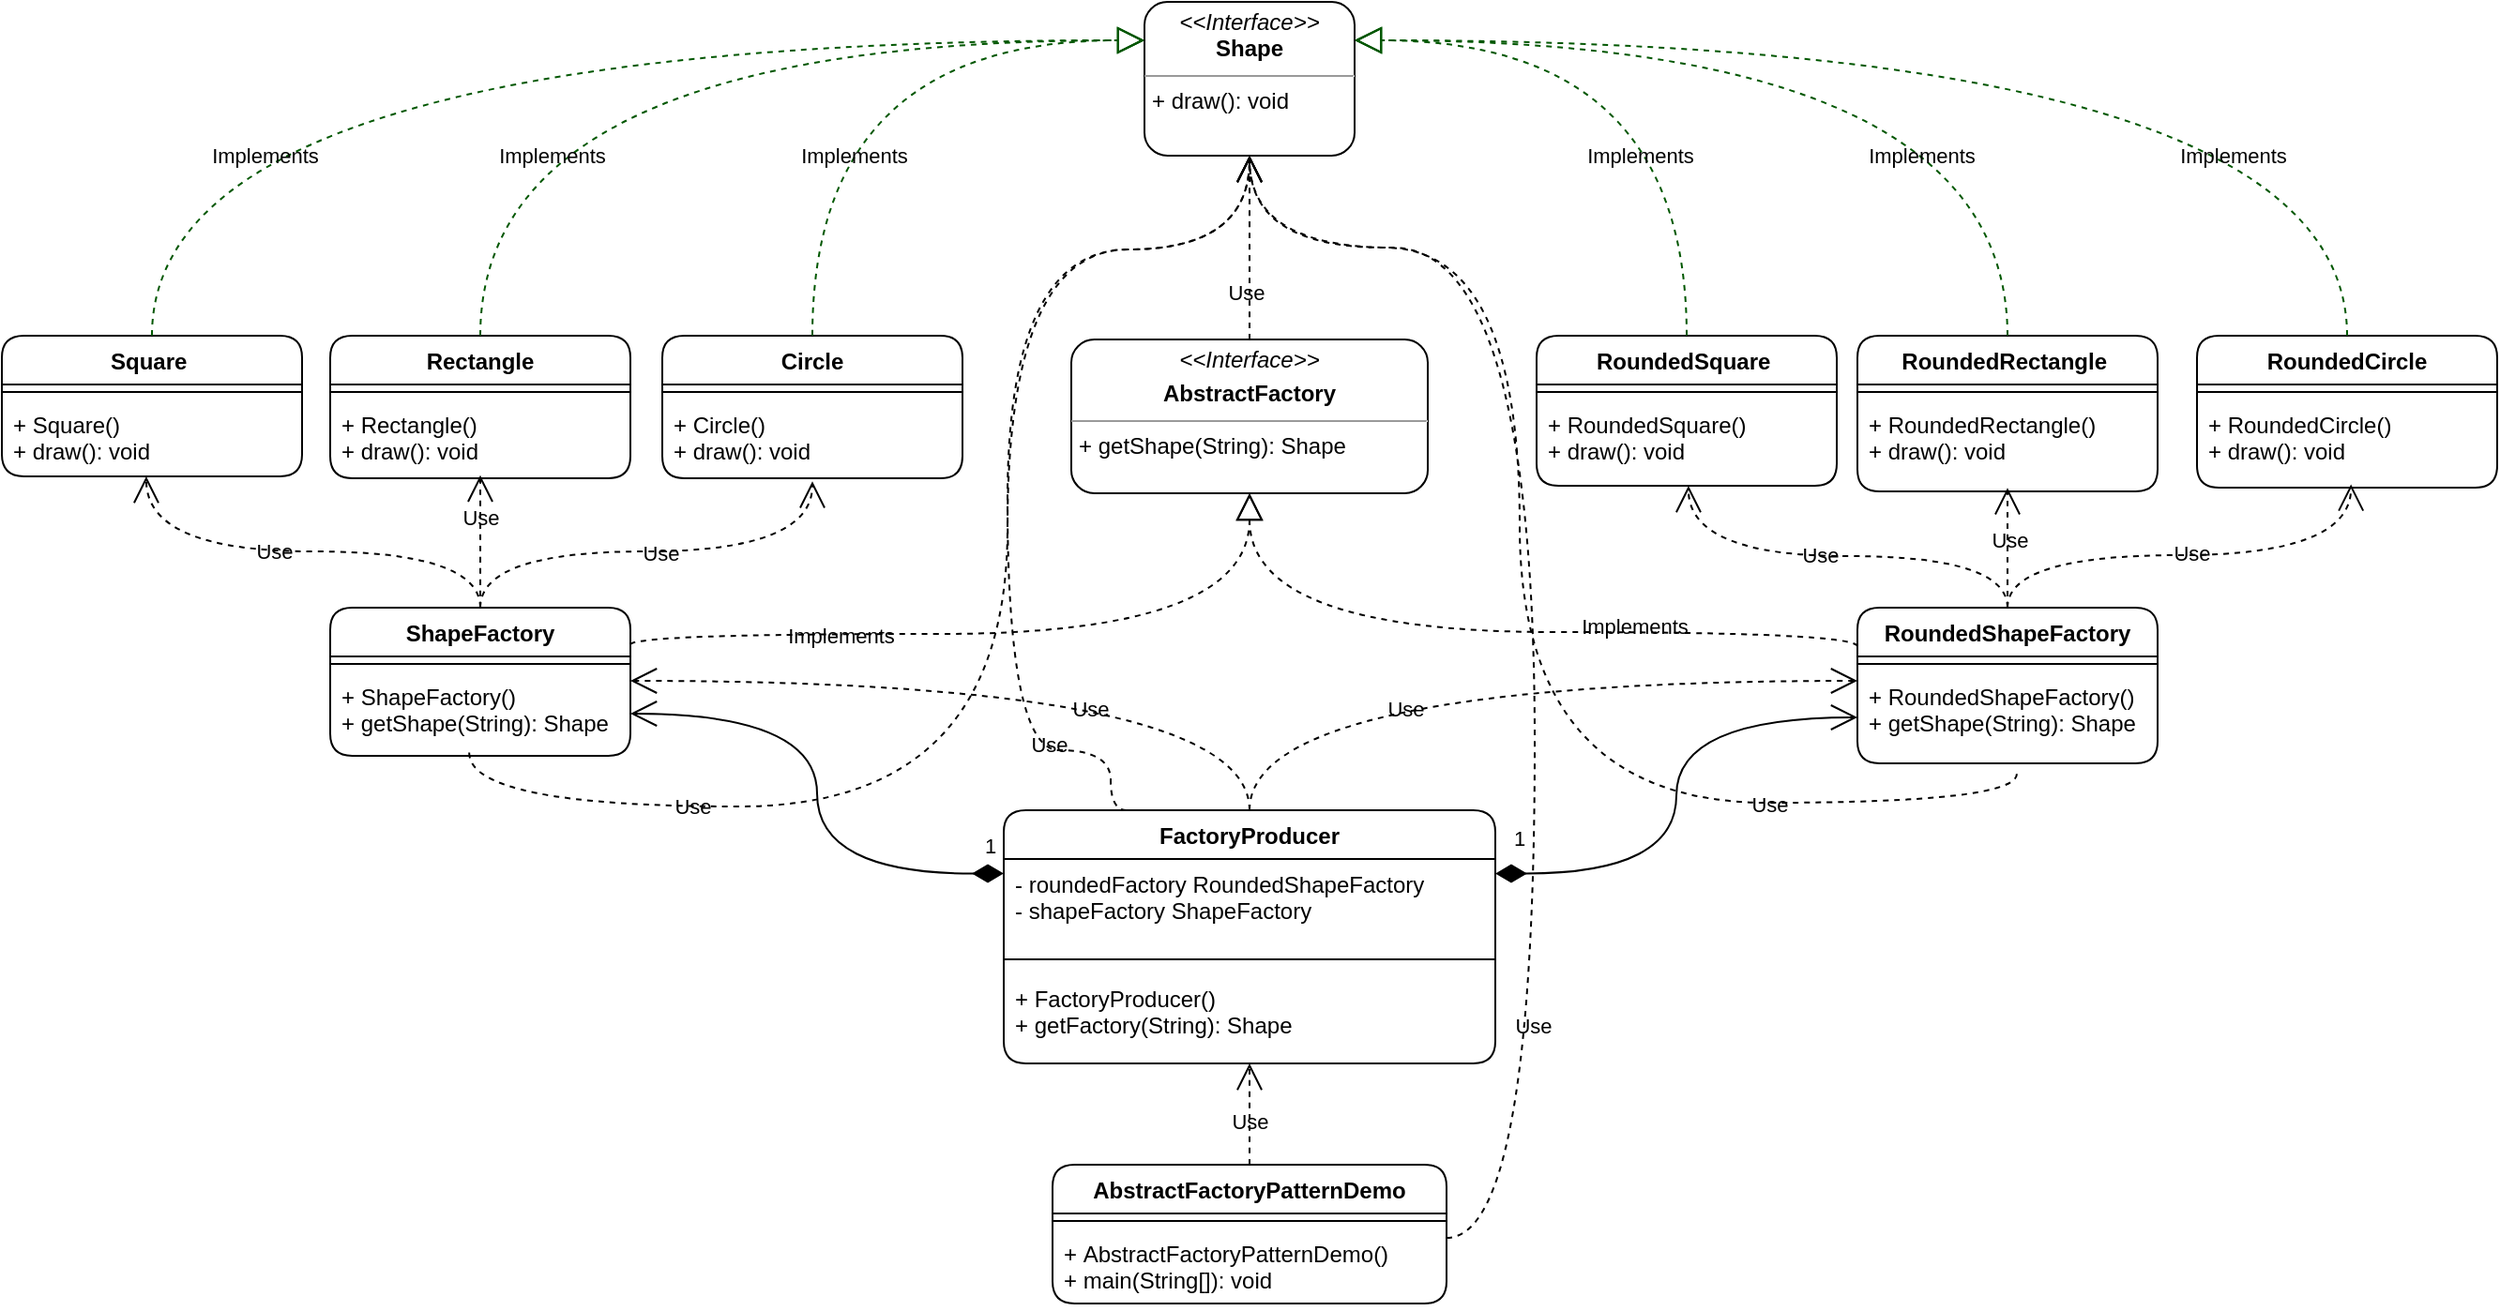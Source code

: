 <mxfile version="14.5.1" type="device"><diagram id="zQp5q17trz5MWXNw4xDx" name="Page-1"><mxGraphModel dx="1698" dy="945" grid="0" gridSize="10" guides="1" tooltips="1" connect="1" arrows="1" fold="1" page="0" pageScale="1" pageWidth="850" pageHeight="1100" math="0" shadow="0"><root><mxCell id="0"/><mxCell id="1" parent="0"/><mxCell id="VVlKi-mO98epQE3-W1J9-125" value="" style="group;labelBackgroundColor=none;labelBorderColor=none;" vertex="1" connectable="0" parent="1"><mxGeometry x="-35" y="91" width="1330" height="694" as="geometry"/></mxCell><mxCell id="VVlKi-mO98epQE3-W1J9-3" value="RoundedSquare &#10;&#9;&#9;" style="swimlane;fontStyle=1;align=center;verticalAlign=top;childLayout=stackLayout;horizontal=1;startSize=26;horizontalStack=0;resizeParent=1;resizeParentMax=0;resizeLast=0;collapsible=1;marginBottom=0;rounded=1;labelBackgroundColor=none;labelBorderColor=none;" vertex="1" parent="VVlKi-mO98epQE3-W1J9-125"><mxGeometry x="818" y="178" width="160" height="80" as="geometry"/></mxCell><mxCell id="VVlKi-mO98epQE3-W1J9-5" value="" style="line;strokeWidth=1;fillColor=none;align=left;verticalAlign=middle;spacingTop=-1;spacingLeft=3;spacingRight=3;rotatable=0;labelPosition=right;points=[];portConstraint=eastwest;rounded=1;labelBackgroundColor=none;labelBorderColor=none;" vertex="1" parent="VVlKi-mO98epQE3-W1J9-3"><mxGeometry y="26" width="160" height="8" as="geometry"/></mxCell><mxCell id="VVlKi-mO98epQE3-W1J9-6" value="+ RoundedSquare()&#10;+ draw(): void" style="text;align=left;verticalAlign=top;spacingLeft=4;spacingRight=4;overflow=hidden;rotatable=0;points=[[0,0.5],[1,0.5]];portConstraint=eastwest;rounded=1;labelBackgroundColor=none;labelBorderColor=none;" vertex="1" parent="VVlKi-mO98epQE3-W1J9-3"><mxGeometry y="34" width="160" height="46" as="geometry"/></mxCell><mxCell id="VVlKi-mO98epQE3-W1J9-7" value="Square &#10;&#9;&#9;" style="swimlane;fontStyle=1;align=center;verticalAlign=top;childLayout=stackLayout;horizontal=1;startSize=26;horizontalStack=0;resizeParent=1;resizeParentMax=0;resizeLast=0;collapsible=1;marginBottom=0;rounded=1;labelBackgroundColor=none;labelBorderColor=none;" vertex="1" parent="VVlKi-mO98epQE3-W1J9-125"><mxGeometry y="178" width="160" height="75" as="geometry"/></mxCell><mxCell id="VVlKi-mO98epQE3-W1J9-9" value="" style="line;strokeWidth=1;fillColor=none;align=left;verticalAlign=middle;spacingTop=-1;spacingLeft=3;spacingRight=3;rotatable=0;labelPosition=right;points=[];portConstraint=eastwest;rounded=1;labelBackgroundColor=none;labelBorderColor=none;" vertex="1" parent="VVlKi-mO98epQE3-W1J9-7"><mxGeometry y="26" width="160" height="8" as="geometry"/></mxCell><mxCell id="VVlKi-mO98epQE3-W1J9-10" value="+ Square()&#10;+ draw(): void" style="text;strokeColor=none;fillColor=none;align=left;verticalAlign=top;spacingLeft=4;spacingRight=4;overflow=hidden;rotatable=0;points=[[0,0.5],[1,0.5]];portConstraint=eastwest;rounded=1;labelBackgroundColor=none;labelBorderColor=none;" vertex="1" parent="VVlKi-mO98epQE3-W1J9-7"><mxGeometry y="34" width="160" height="41" as="geometry"/></mxCell><mxCell id="VVlKi-mO98epQE3-W1J9-11" value="" style="endArrow=block;dashed=1;endFill=0;endSize=12;html=1;exitX=0.5;exitY=0;exitDx=0;exitDy=0;entryX=0;entryY=0.25;entryDx=0;entryDy=0;edgeStyle=orthogonalEdgeStyle;curved=1;labelBackgroundColor=none;labelBorderColor=none;fillColor=#008a00;strokeColor=#005700;" edge="1" parent="VVlKi-mO98epQE3-W1J9-125" source="VVlKi-mO98epQE3-W1J9-7" target="VVlKi-mO98epQE3-W1J9-15"><mxGeometry width="160" relative="1" as="geometry"><mxPoint x="375" y="329" as="sourcePoint"/><mxPoint x="420" y="179" as="targetPoint"/></mxGeometry></mxCell><mxCell id="VVlKi-mO98epQE3-W1J9-12" value="Implements" style="edgeLabel;html=1;align=center;verticalAlign=middle;resizable=0;points=[];rounded=1;labelBackgroundColor=none;labelBorderColor=none;" vertex="1" connectable="0" parent="VVlKi-mO98epQE3-W1J9-11"><mxGeometry x="0.151" y="-2" relative="1" as="geometry"><mxPoint x="-177.5" y="59.5" as="offset"/></mxGeometry></mxCell><mxCell id="VVlKi-mO98epQE3-W1J9-13" value="" style="endArrow=block;dashed=1;endFill=0;endSize=12;html=1;exitX=0.5;exitY=0;exitDx=0;exitDy=0;entryX=1;entryY=0.25;entryDx=0;entryDy=0;edgeStyle=orthogonalEdgeStyle;curved=1;labelBackgroundColor=none;labelBorderColor=none;fillColor=#008a00;strokeColor=#005700;" edge="1" parent="VVlKi-mO98epQE3-W1J9-125" source="VVlKi-mO98epQE3-W1J9-3" target="VVlKi-mO98epQE3-W1J9-15"><mxGeometry width="160" relative="1" as="geometry"><mxPoint x="365" y="399" as="sourcePoint"/><mxPoint x="420" y="179" as="targetPoint"/></mxGeometry></mxCell><mxCell id="VVlKi-mO98epQE3-W1J9-14" value="Implements" style="edgeLabel;html=1;align=center;verticalAlign=middle;resizable=0;points=[];rounded=1;labelBackgroundColor=none;labelBorderColor=none;" vertex="1" connectable="0" parent="VVlKi-mO98epQE3-W1J9-13"><mxGeometry x="0.151" y="-2" relative="1" as="geometry"><mxPoint x="9.5" y="63.5" as="offset"/></mxGeometry></mxCell><mxCell id="VVlKi-mO98epQE3-W1J9-15" value="&lt;p style=&quot;margin: 0px ; margin-top: 4px ; text-align: center&quot;&gt;&lt;i&gt;&amp;lt;&amp;lt;Interface&amp;gt;&amp;gt;&lt;/i&gt;&lt;br&gt;&lt;b&gt;Shape&lt;/b&gt;&lt;/p&gt;&lt;hr size=&quot;1&quot;&gt;&lt;p style=&quot;margin: 0px ; margin-left: 4px&quot;&gt;&lt;/p&gt;&lt;p style=&quot;margin: 0px ; margin-left: 4px&quot;&gt;+ draw(): void&lt;/p&gt;" style="verticalAlign=top;align=left;overflow=fill;fontSize=12;fontFamily=Helvetica;html=1;rounded=1;labelBackgroundColor=none;labelBorderColor=none;" vertex="1" parent="VVlKi-mO98epQE3-W1J9-125"><mxGeometry x="609" width="112" height="82" as="geometry"/></mxCell><mxCell id="VVlKi-mO98epQE3-W1J9-116" style="edgeStyle=orthogonalEdgeStyle;orthogonalLoop=1;jettySize=auto;html=1;exitX=0.5;exitY=0;exitDx=0;exitDy=0;shadow=0;dashed=1;endArrow=open;endFill=0;endSize=12;fillColor=none;curved=1;labelBackgroundColor=none;labelBorderColor=none;" edge="1" parent="VVlKi-mO98epQE3-W1J9-125" source="VVlKi-mO98epQE3-W1J9-16" target="VVlKi-mO98epQE3-W1J9-15"><mxGeometry relative="1" as="geometry"/></mxCell><mxCell id="VVlKi-mO98epQE3-W1J9-118" value="Use" style="edgeLabel;html=1;align=center;verticalAlign=middle;resizable=0;points=[];rounded=1;labelBackgroundColor=none;labelBorderColor=none;" vertex="1" connectable="0" parent="VVlKi-mO98epQE3-W1J9-116"><mxGeometry x="-0.49" y="2" relative="1" as="geometry"><mxPoint as="offset"/></mxGeometry></mxCell><mxCell id="VVlKi-mO98epQE3-W1J9-16" value="&lt;p style=&quot;margin: 0px ; margin-top: 4px ; text-align: center&quot;&gt;&lt;i&gt;&amp;lt;&amp;lt;Interface&lt;/i&gt;&lt;i&gt;&amp;gt;&amp;gt;&lt;/i&gt;&lt;/p&gt;&lt;p style=&quot;margin: 0px ; margin-top: 4px ; text-align: center&quot;&gt;&lt;b&gt;AbstractFactory&lt;/b&gt;&lt;/p&gt;&lt;hr size=&quot;1&quot;&gt;&lt;p style=&quot;margin: 0px ; margin-left: 4px&quot;&gt;+ getShape(String): Shape&lt;br&gt;&lt;/p&gt;" style="verticalAlign=top;align=left;overflow=fill;fontSize=12;fontFamily=Helvetica;html=1;rounded=1;labelBackgroundColor=none;labelBorderColor=none;" vertex="1" parent="VVlKi-mO98epQE3-W1J9-125"><mxGeometry x="570" y="180" width="190" height="82" as="geometry"/></mxCell><mxCell id="VVlKi-mO98epQE3-W1J9-70" style="edgeStyle=orthogonalEdgeStyle;orthogonalLoop=1;jettySize=auto;html=1;entryX=0.481;entryY=1;entryDx=0;entryDy=0;entryPerimeter=0;dashed=1;endSize=12;endArrow=open;endFill=0;curved=1;labelBackgroundColor=none;labelBorderColor=none;" edge="1" parent="VVlKi-mO98epQE3-W1J9-125" source="VVlKi-mO98epQE3-W1J9-18" target="VVlKi-mO98epQE3-W1J9-10"><mxGeometry relative="1" as="geometry"/></mxCell><mxCell id="VVlKi-mO98epQE3-W1J9-87" value="Use" style="edgeLabel;html=1;align=center;verticalAlign=middle;resizable=0;points=[];rounded=1;labelBackgroundColor=none;labelBorderColor=none;" vertex="1" connectable="0" parent="VVlKi-mO98epQE3-W1J9-70"><mxGeometry x="0.143" y="3" relative="1" as="geometry"><mxPoint x="1.5" y="-3.5" as="offset"/></mxGeometry></mxCell><mxCell id="VVlKi-mO98epQE3-W1J9-105" style="edgeStyle=orthogonalEdgeStyle;orthogonalLoop=1;jettySize=auto;html=1;shadow=0;endArrow=open;endFill=0;endSize=12;fillColor=none;exitX=0.463;exitY=0.962;exitDx=0;exitDy=0;exitPerimeter=0;dashed=1;curved=1;labelBackgroundColor=none;labelBorderColor=none;" edge="1" parent="VVlKi-mO98epQE3-W1J9-125" source="VVlKi-mO98epQE3-W1J9-21" target="VVlKi-mO98epQE3-W1J9-15"><mxGeometry relative="1" as="geometry"><mxPoint x="752" y="61" as="targetPoint"/><Array as="points"><mxPoint x="249" y="429"/><mxPoint x="536" y="429"/><mxPoint x="536" y="132"/><mxPoint x="665" y="132"/></Array></mxGeometry></mxCell><mxCell id="VVlKi-mO98epQE3-W1J9-112" value="Use" style="edgeLabel;html=1;align=center;verticalAlign=middle;resizable=0;points=[];rounded=1;labelBackgroundColor=none;labelBorderColor=none;" vertex="1" connectable="0" parent="VVlKi-mO98epQE3-W1J9-105"><mxGeometry x="-0.626" y="3" relative="1" as="geometry"><mxPoint x="-1.11" y="3" as="offset"/></mxGeometry></mxCell><mxCell id="VVlKi-mO98epQE3-W1J9-18" value="ShapeFactory" style="swimlane;fontStyle=1;align=center;verticalAlign=top;childLayout=stackLayout;horizontal=1;startSize=26;horizontalStack=0;resizeParent=1;resizeParentMax=0;resizeLast=0;collapsible=1;marginBottom=0;rounded=1;labelBackgroundColor=none;labelBorderColor=none;" vertex="1" parent="VVlKi-mO98epQE3-W1J9-125"><mxGeometry x="175" y="323" width="160" height="79" as="geometry"/></mxCell><mxCell id="VVlKi-mO98epQE3-W1J9-20" value="" style="line;strokeWidth=1;fillColor=none;align=left;verticalAlign=middle;spacingTop=-1;spacingLeft=3;spacingRight=3;rotatable=0;labelPosition=right;points=[];portConstraint=eastwest;rounded=1;labelBackgroundColor=none;labelBorderColor=none;" vertex="1" parent="VVlKi-mO98epQE3-W1J9-18"><mxGeometry y="26" width="160" height="8" as="geometry"/></mxCell><mxCell id="VVlKi-mO98epQE3-W1J9-21" value="+ ShapeFactory()&#10;+ getShape(String): Shape&#10;" style="text;strokeColor=none;fillColor=none;align=left;verticalAlign=top;spacingLeft=4;spacingRight=4;overflow=hidden;rotatable=0;points=[[0,0.5],[1,0.5]];portConstraint=eastwest;rounded=1;labelBackgroundColor=none;labelBorderColor=none;" vertex="1" parent="VVlKi-mO98epQE3-W1J9-18"><mxGeometry y="34" width="160" height="45" as="geometry"/></mxCell><mxCell id="VVlKi-mO98epQE3-W1J9-73" style="edgeStyle=orthogonalEdgeStyle;orthogonalLoop=1;jettySize=auto;html=1;entryX=0.506;entryY=1;entryDx=0;entryDy=0;entryPerimeter=0;dashed=1;endArrow=open;endFill=0;endSize=12;curved=1;labelBackgroundColor=none;labelBorderColor=none;" edge="1" parent="VVlKi-mO98epQE3-W1J9-125" source="VVlKi-mO98epQE3-W1J9-26" target="VVlKi-mO98epQE3-W1J9-6"><mxGeometry relative="1" as="geometry"/></mxCell><mxCell id="VVlKi-mO98epQE3-W1J9-88" value="Use" style="edgeLabel;html=1;align=center;verticalAlign=middle;resizable=0;points=[];rounded=1;labelBackgroundColor=none;labelBorderColor=none;" vertex="1" connectable="0" parent="VVlKi-mO98epQE3-W1J9-73"><mxGeometry x="0.087" y="-1" relative="1" as="geometry"><mxPoint as="offset"/></mxGeometry></mxCell><mxCell id="VVlKi-mO98epQE3-W1J9-26" value="RoundedShapeFactory" style="swimlane;fontStyle=1;align=center;verticalAlign=top;childLayout=stackLayout;horizontal=1;startSize=26;horizontalStack=0;resizeParent=1;resizeParentMax=0;resizeLast=0;collapsible=1;marginBottom=0;rounded=1;labelBackgroundColor=none;labelBorderColor=none;" vertex="1" parent="VVlKi-mO98epQE3-W1J9-125"><mxGeometry x="989" y="323" width="160" height="83" as="geometry"/></mxCell><mxCell id="VVlKi-mO98epQE3-W1J9-28" value="" style="line;strokeWidth=1;fillColor=none;align=left;verticalAlign=middle;spacingTop=-1;spacingLeft=3;spacingRight=3;rotatable=0;labelPosition=right;points=[];portConstraint=eastwest;rounded=1;labelBackgroundColor=none;labelBorderColor=none;" vertex="1" parent="VVlKi-mO98epQE3-W1J9-26"><mxGeometry y="26" width="160" height="8" as="geometry"/></mxCell><mxCell id="VVlKi-mO98epQE3-W1J9-29" value="+ RoundedShapeFactory()&#10;+ getShape(String): Shape&#10;" style="text;strokeColor=none;fillColor=none;align=left;verticalAlign=top;spacingLeft=4;spacingRight=4;overflow=hidden;rotatable=0;points=[[0,0.5],[1,0.5]];portConstraint=eastwest;rounded=1;labelBackgroundColor=none;labelBorderColor=none;" vertex="1" parent="VVlKi-mO98epQE3-W1J9-26"><mxGeometry y="34" width="160" height="49" as="geometry"/></mxCell><mxCell id="VVlKi-mO98epQE3-W1J9-109" style="edgeStyle=orthogonalEdgeStyle;orthogonalLoop=1;jettySize=auto;html=1;exitX=0.25;exitY=0;exitDx=0;exitDy=0;shadow=0;dashed=1;endArrow=open;endFill=0;endSize=12;fillColor=none;curved=1;labelBackgroundColor=none;labelBorderColor=none;" edge="1" parent="VVlKi-mO98epQE3-W1J9-125" source="VVlKi-mO98epQE3-W1J9-32" target="VVlKi-mO98epQE3-W1J9-15"><mxGeometry relative="1" as="geometry"><Array as="points"><mxPoint x="591" y="431"/><mxPoint x="591" y="399"/><mxPoint x="536" y="399"/><mxPoint x="536" y="132"/><mxPoint x="665" y="132"/></Array></mxGeometry></mxCell><mxCell id="VVlKi-mO98epQE3-W1J9-115" value="Use" style="edgeLabel;html=1;align=center;verticalAlign=middle;resizable=0;points=[];rounded=1;labelBackgroundColor=none;labelBorderColor=none;" vertex="1" connectable="0" parent="VVlKi-mO98epQE3-W1J9-109"><mxGeometry x="-0.744" y="1" relative="1" as="geometry"><mxPoint x="-4" y="-4" as="offset"/></mxGeometry></mxCell><mxCell id="VVlKi-mO98epQE3-W1J9-32" value="FactoryProducer" style="swimlane;fontStyle=1;align=center;verticalAlign=top;childLayout=stackLayout;horizontal=1;startSize=26;horizontalStack=0;resizeParent=1;resizeParentMax=0;resizeLast=0;collapsible=1;marginBottom=0;rounded=1;labelBackgroundColor=none;labelBorderColor=none;" vertex="1" parent="VVlKi-mO98epQE3-W1J9-125"><mxGeometry x="534" y="431" width="262" height="135" as="geometry"/></mxCell><mxCell id="VVlKi-mO98epQE3-W1J9-33" value="- roundedFactory RoundedShapeFactory&#10;- shapeFactory ShapeFactory" style="text;strokeColor=none;fillColor=none;align=left;verticalAlign=top;spacingLeft=4;spacingRight=4;overflow=hidden;rotatable=0;points=[[0,0.5],[1,0.5]];portConstraint=eastwest;rounded=1;labelBackgroundColor=none;labelBorderColor=none;" vertex="1" parent="VVlKi-mO98epQE3-W1J9-32"><mxGeometry y="26" width="262" height="46" as="geometry"/></mxCell><mxCell id="VVlKi-mO98epQE3-W1J9-34" value="" style="line;strokeWidth=1;fillColor=none;align=left;verticalAlign=middle;spacingTop=-1;spacingLeft=3;spacingRight=3;rotatable=0;labelPosition=right;points=[];portConstraint=eastwest;rounded=1;labelBackgroundColor=none;labelBorderColor=none;" vertex="1" parent="VVlKi-mO98epQE3-W1J9-32"><mxGeometry y="72" width="262" height="15" as="geometry"/></mxCell><mxCell id="VVlKi-mO98epQE3-W1J9-35" value="+ FactoryProducer()&#10;+ getFactory(String): Shape" style="text;strokeColor=none;fillColor=none;align=left;verticalAlign=top;spacingLeft=4;spacingRight=4;overflow=hidden;rotatable=0;points=[[0,0.5],[1,0.5]];portConstraint=eastwest;rounded=1;labelBackgroundColor=none;labelBorderColor=none;" vertex="1" parent="VVlKi-mO98epQE3-W1J9-32"><mxGeometry y="87" width="262" height="48" as="geometry"/></mxCell><mxCell id="VVlKi-mO98epQE3-W1J9-91" style="edgeStyle=elbowEdgeStyle;orthogonalLoop=1;jettySize=auto;html=1;shadow=0;dashed=1;endArrow=open;endFill=0;endSize=12;fillColor=none;curved=1;labelBackgroundColor=none;labelBorderColor=none;" edge="1" parent="VVlKi-mO98epQE3-W1J9-125" source="VVlKi-mO98epQE3-W1J9-36" target="VVlKi-mO98epQE3-W1J9-35"><mxGeometry relative="1" as="geometry"/></mxCell><mxCell id="VVlKi-mO98epQE3-W1J9-92" value="Use" style="edgeLabel;html=1;align=center;verticalAlign=middle;resizable=0;points=[];rounded=1;labelBackgroundColor=none;labelBorderColor=none;" vertex="1" connectable="0" parent="VVlKi-mO98epQE3-W1J9-91"><mxGeometry x="0.389" relative="1" as="geometry"><mxPoint y="14" as="offset"/></mxGeometry></mxCell><mxCell id="VVlKi-mO98epQE3-W1J9-36" value="AbstractFactoryPatternDemo" style="swimlane;fontStyle=1;align=center;verticalAlign=top;childLayout=stackLayout;horizontal=1;startSize=26;horizontalStack=0;resizeParent=1;resizeParentMax=0;resizeLast=0;collapsible=1;marginBottom=0;rounded=1;labelBackgroundColor=none;labelBorderColor=none;" vertex="1" parent="VVlKi-mO98epQE3-W1J9-125"><mxGeometry x="560" y="620" width="210" height="74" as="geometry"/></mxCell><mxCell id="VVlKi-mO98epQE3-W1J9-38" value="" style="line;strokeWidth=1;fillColor=none;align=left;verticalAlign=middle;spacingTop=-1;spacingLeft=3;spacingRight=3;rotatable=0;labelPosition=right;points=[];portConstraint=eastwest;rounded=1;labelBackgroundColor=none;labelBorderColor=none;" vertex="1" parent="VVlKi-mO98epQE3-W1J9-36"><mxGeometry y="26" width="210" height="8" as="geometry"/></mxCell><mxCell id="VVlKi-mO98epQE3-W1J9-39" value="+ AbstractFactoryPatternDemo()&#10;+ main(String[]): void&#10;" style="text;strokeColor=none;fillColor=none;align=left;verticalAlign=top;spacingLeft=4;spacingRight=4;overflow=hidden;rotatable=0;points=[[0,0.5],[1,0.5]];portConstraint=eastwest;rounded=1;labelBackgroundColor=none;labelBorderColor=none;" vertex="1" parent="VVlKi-mO98epQE3-W1J9-36"><mxGeometry y="34" width="210" height="40" as="geometry"/></mxCell><mxCell id="VVlKi-mO98epQE3-W1J9-44" value="Rectangle&#10;&#9;&#9;" style="swimlane;fontStyle=1;align=center;verticalAlign=top;childLayout=stackLayout;horizontal=1;startSize=26;horizontalStack=0;resizeParent=1;resizeParentMax=0;resizeLast=0;collapsible=1;marginBottom=0;rounded=1;labelBackgroundColor=none;labelBorderColor=none;" vertex="1" parent="VVlKi-mO98epQE3-W1J9-125"><mxGeometry x="175" y="178" width="160" height="76" as="geometry"/></mxCell><mxCell id="VVlKi-mO98epQE3-W1J9-46" value="" style="line;strokeWidth=1;fillColor=none;align=left;verticalAlign=middle;spacingTop=-1;spacingLeft=3;spacingRight=3;rotatable=0;labelPosition=right;points=[];portConstraint=eastwest;rounded=1;labelBackgroundColor=none;labelBorderColor=none;" vertex="1" parent="VVlKi-mO98epQE3-W1J9-44"><mxGeometry y="26" width="160" height="8" as="geometry"/></mxCell><mxCell id="VVlKi-mO98epQE3-W1J9-47" value="+ Rectangle()&#10;+ draw(): void" style="text;align=left;verticalAlign=top;spacingLeft=4;spacingRight=4;overflow=hidden;rotatable=0;points=[[0,0.5],[1,0.5]];portConstraint=eastwest;rounded=1;labelBackgroundColor=none;labelBorderColor=none;" vertex="1" parent="VVlKi-mO98epQE3-W1J9-44"><mxGeometry y="34" width="160" height="42" as="geometry"/></mxCell><mxCell id="VVlKi-mO98epQE3-W1J9-48" value="Circle&#10;&#9;&#9;" style="swimlane;fontStyle=1;align=center;verticalAlign=top;childLayout=stackLayout;horizontal=1;startSize=26;horizontalStack=0;resizeParent=1;resizeParentMax=0;resizeLast=0;collapsible=1;marginBottom=0;rounded=1;labelBackgroundColor=none;labelBorderColor=none;" vertex="1" parent="VVlKi-mO98epQE3-W1J9-125"><mxGeometry x="352" y="178" width="160" height="76" as="geometry"/></mxCell><mxCell id="VVlKi-mO98epQE3-W1J9-50" value="" style="line;strokeWidth=1;fillColor=none;align=left;verticalAlign=middle;spacingTop=-1;spacingLeft=3;spacingRight=3;rotatable=0;labelPosition=right;points=[];portConstraint=eastwest;rounded=1;labelBackgroundColor=none;labelBorderColor=none;" vertex="1" parent="VVlKi-mO98epQE3-W1J9-48"><mxGeometry y="26" width="160" height="8" as="geometry"/></mxCell><mxCell id="VVlKi-mO98epQE3-W1J9-51" value="+ Circle()&#10;+ draw(): void" style="text;strokeColor=none;fillColor=none;align=left;verticalAlign=top;spacingLeft=4;spacingRight=4;overflow=hidden;rotatable=0;points=[[0,0.5],[1,0.5]];portConstraint=eastwest;rounded=1;labelBackgroundColor=none;labelBorderColor=none;" vertex="1" parent="VVlKi-mO98epQE3-W1J9-48"><mxGeometry y="34" width="160" height="42" as="geometry"/></mxCell><mxCell id="VVlKi-mO98epQE3-W1J9-54" value="" style="endArrow=block;dashed=1;endFill=0;endSize=12;html=1;exitX=0.5;exitY=0;exitDx=0;exitDy=0;entryX=0;entryY=0.25;entryDx=0;entryDy=0;edgeStyle=orthogonalEdgeStyle;curved=1;labelBackgroundColor=none;labelBorderColor=none;fillColor=#008a00;strokeColor=#005700;" edge="1" parent="VVlKi-mO98epQE3-W1J9-125" source="VVlKi-mO98epQE3-W1J9-44" target="VVlKi-mO98epQE3-W1J9-15"><mxGeometry width="160" relative="1" as="geometry"><mxPoint x="90" y="188" as="sourcePoint"/><mxPoint x="580" y="-1" as="targetPoint"/></mxGeometry></mxCell><mxCell id="VVlKi-mO98epQE3-W1J9-55" value="Implements" style="edgeLabel;html=1;align=center;verticalAlign=middle;resizable=0;points=[];rounded=1;labelBackgroundColor=none;labelBorderColor=none;" vertex="1" connectable="0" parent="VVlKi-mO98epQE3-W1J9-54"><mxGeometry x="0.151" y="-2" relative="1" as="geometry"><mxPoint x="-99.5" y="59.5" as="offset"/></mxGeometry></mxCell><mxCell id="VVlKi-mO98epQE3-W1J9-56" value="" style="endArrow=block;dashed=1;endFill=0;endSize=12;html=1;exitX=0.5;exitY=0;exitDx=0;exitDy=0;entryX=0;entryY=0.25;entryDx=0;entryDy=0;edgeStyle=orthogonalEdgeStyle;curved=1;labelBackgroundColor=none;labelBorderColor=none;fillColor=#008a00;strokeColor=#005700;" edge="1" parent="VVlKi-mO98epQE3-W1J9-125" source="VVlKi-mO98epQE3-W1J9-48" target="VVlKi-mO98epQE3-W1J9-15"><mxGeometry width="160" relative="1" as="geometry"><mxPoint x="100" y="198" as="sourcePoint"/><mxPoint x="590" y="9" as="targetPoint"/></mxGeometry></mxCell><mxCell id="VVlKi-mO98epQE3-W1J9-57" value="Implements" style="edgeLabel;html=1;align=center;verticalAlign=middle;resizable=0;points=[];rounded=1;labelBackgroundColor=none;labelBorderColor=none;" vertex="1" connectable="0" parent="VVlKi-mO98epQE3-W1J9-56"><mxGeometry x="0.151" y="-2" relative="1" as="geometry"><mxPoint x="-13.5" y="59.5" as="offset"/></mxGeometry></mxCell><mxCell id="VVlKi-mO98epQE3-W1J9-58" value="RoundedCircle&#10;&#9;&#9;" style="swimlane;fontStyle=1;align=center;verticalAlign=top;childLayout=stackLayout;horizontal=1;startSize=26;horizontalStack=0;resizeParent=1;resizeParentMax=0;resizeLast=0;collapsible=1;marginBottom=0;rounded=1;labelBackgroundColor=none;labelBorderColor=none;" vertex="1" parent="VVlKi-mO98epQE3-W1J9-125"><mxGeometry x="1170" y="178" width="160" height="81" as="geometry"/></mxCell><mxCell id="VVlKi-mO98epQE3-W1J9-60" value="" style="line;strokeWidth=1;fillColor=none;align=left;verticalAlign=middle;spacingTop=-1;spacingLeft=3;spacingRight=3;rotatable=0;labelPosition=right;points=[];portConstraint=eastwest;rounded=1;labelBackgroundColor=none;labelBorderColor=none;" vertex="1" parent="VVlKi-mO98epQE3-W1J9-58"><mxGeometry y="26" width="160" height="8" as="geometry"/></mxCell><mxCell id="VVlKi-mO98epQE3-W1J9-61" value="+ RoundedCircle()&#10;+ draw(): void" style="text;strokeColor=none;fillColor=none;align=left;verticalAlign=top;spacingLeft=4;spacingRight=4;overflow=hidden;rotatable=0;points=[[0,0.5],[1,0.5]];portConstraint=eastwest;rounded=1;labelBackgroundColor=none;labelBorderColor=none;" vertex="1" parent="VVlKi-mO98epQE3-W1J9-58"><mxGeometry y="34" width="160" height="47" as="geometry"/></mxCell><mxCell id="VVlKi-mO98epQE3-W1J9-62" value="RoundedRectangle &#10;&#9;&#9;" style="swimlane;fontStyle=1;align=center;verticalAlign=top;childLayout=stackLayout;horizontal=1;startSize=26;horizontalStack=0;resizeParent=1;resizeParentMax=0;resizeLast=0;collapsible=1;marginBottom=0;rounded=1;labelBackgroundColor=none;labelBorderColor=none;" vertex="1" parent="VVlKi-mO98epQE3-W1J9-125"><mxGeometry x="989" y="178" width="160" height="83" as="geometry"/></mxCell><mxCell id="VVlKi-mO98epQE3-W1J9-64" value="" style="line;strokeWidth=1;fillColor=none;align=left;verticalAlign=middle;spacingTop=-1;spacingLeft=3;spacingRight=3;rotatable=0;labelPosition=right;points=[];portConstraint=eastwest;rounded=1;labelBackgroundColor=none;labelBorderColor=none;" vertex="1" parent="VVlKi-mO98epQE3-W1J9-62"><mxGeometry y="26" width="160" height="8" as="geometry"/></mxCell><mxCell id="VVlKi-mO98epQE3-W1J9-65" value="+ RoundedRectangle()&#10;+ draw(): void" style="text;strokeColor=none;fillColor=none;align=left;verticalAlign=top;spacingLeft=4;spacingRight=4;overflow=hidden;rotatable=0;points=[[0,0.5],[1,0.5]];portConstraint=eastwest;rounded=1;labelBackgroundColor=none;labelBorderColor=none;" vertex="1" parent="VVlKi-mO98epQE3-W1J9-62"><mxGeometry y="34" width="160" height="49" as="geometry"/></mxCell><mxCell id="VVlKi-mO98epQE3-W1J9-66" value="" style="endArrow=block;dashed=1;endFill=0;endSize=12;html=1;exitX=0.5;exitY=0;exitDx=0;exitDy=0;entryX=1;entryY=0.25;entryDx=0;entryDy=0;edgeStyle=orthogonalEdgeStyle;curved=1;labelBackgroundColor=none;labelBorderColor=none;fillColor=#008a00;strokeColor=#005700;" edge="1" parent="VVlKi-mO98epQE3-W1J9-125" source="VVlKi-mO98epQE3-W1J9-62" target="VVlKi-mO98epQE3-W1J9-15"><mxGeometry width="160" relative="1" as="geometry"><mxPoint x="902" y="188" as="sourcePoint"/><mxPoint x="770" y="-1" as="targetPoint"/></mxGeometry></mxCell><mxCell id="VVlKi-mO98epQE3-W1J9-67" value="Implements" style="edgeLabel;html=1;align=center;verticalAlign=middle;resizable=0;points=[];rounded=1;labelBackgroundColor=none;labelBorderColor=none;" vertex="1" connectable="0" parent="VVlKi-mO98epQE3-W1J9-66"><mxGeometry x="0.151" y="-2" relative="1" as="geometry"><mxPoint x="87.5" y="63.5" as="offset"/></mxGeometry></mxCell><mxCell id="VVlKi-mO98epQE3-W1J9-68" value="" style="endArrow=block;dashed=1;endFill=0;endSize=12;html=1;exitX=0.5;exitY=0;exitDx=0;exitDy=0;entryX=1;entryY=0.25;entryDx=0;entryDy=0;edgeStyle=orthogonalEdgeStyle;curved=1;labelBackgroundColor=none;labelBorderColor=none;fillColor=#008a00;strokeColor=#005700;" edge="1" parent="VVlKi-mO98epQE3-W1J9-125" source="VVlKi-mO98epQE3-W1J9-58" target="VVlKi-mO98epQE3-W1J9-15"><mxGeometry width="160" relative="1" as="geometry"><mxPoint x="912" y="198" as="sourcePoint"/><mxPoint x="780" y="9" as="targetPoint"/></mxGeometry></mxCell><mxCell id="VVlKi-mO98epQE3-W1J9-69" value="Implements" style="edgeLabel;html=1;align=center;verticalAlign=middle;resizable=0;points=[];rounded=1;labelBackgroundColor=none;labelBorderColor=none;" vertex="1" connectable="0" parent="VVlKi-mO98epQE3-W1J9-68"><mxGeometry x="0.151" y="-2" relative="1" as="geometry"><mxPoint x="176.5" y="63.5" as="offset"/></mxGeometry></mxCell><mxCell id="VVlKi-mO98epQE3-W1J9-77" style="edgeStyle=orthogonalEdgeStyle;orthogonalLoop=1;jettySize=auto;html=1;exitX=1;exitY=0.25;exitDx=0;exitDy=0;entryX=0.5;entryY=1;entryDx=0;entryDy=0;dashed=1;endArrow=block;endFill=0;endSize=12;curved=1;labelBackgroundColor=none;labelBorderColor=none;" edge="1" parent="VVlKi-mO98epQE3-W1J9-125" source="VVlKi-mO98epQE3-W1J9-18" target="VVlKi-mO98epQE3-W1J9-16"><mxGeometry relative="1" as="geometry"><Array as="points"><mxPoint x="335" y="337"/><mxPoint x="665" y="337"/></Array></mxGeometry></mxCell><mxCell id="VVlKi-mO98epQE3-W1J9-123" value="Implements" style="edgeLabel;html=1;align=center;verticalAlign=middle;resizable=0;points=[];labelBackgroundColor=none;labelBorderColor=none;" vertex="1" connectable="0" parent="VVlKi-mO98epQE3-W1J9-77"><mxGeometry x="-0.431" y="-1" relative="1" as="geometry"><mxPoint as="offset"/></mxGeometry></mxCell><mxCell id="VVlKi-mO98epQE3-W1J9-71" style="edgeStyle=orthogonalEdgeStyle;orthogonalLoop=1;jettySize=auto;html=1;entryX=0.5;entryY=0.962;entryDx=0;entryDy=0;entryPerimeter=0;endArrow=open;endFill=0;endSize=12;dashed=1;curved=1;labelBackgroundColor=none;labelBorderColor=none;" edge="1" parent="VVlKi-mO98epQE3-W1J9-125" source="VVlKi-mO98epQE3-W1J9-18" target="VVlKi-mO98epQE3-W1J9-47"><mxGeometry relative="1" as="geometry"><Array as="points"><mxPoint x="255" y="271"/><mxPoint x="255" y="271"/></Array></mxGeometry></mxCell><mxCell id="VVlKi-mO98epQE3-W1J9-86" value="Use" style="edgeLabel;html=1;align=center;verticalAlign=middle;resizable=0;points=[];rounded=1;labelBackgroundColor=none;labelBorderColor=none;" vertex="1" connectable="0" parent="VVlKi-mO98epQE3-W1J9-71"><mxGeometry x="0.167" y="-1" relative="1" as="geometry"><mxPoint x="-1" y="-7" as="offset"/></mxGeometry></mxCell><mxCell id="VVlKi-mO98epQE3-W1J9-79" style="edgeStyle=orthogonalEdgeStyle;orthogonalLoop=1;jettySize=auto;html=1;entryX=0.5;entryY=1;entryDx=0;entryDy=0;endSize=12;dashed=1;endArrow=block;endFill=0;exitX=0;exitY=0.25;exitDx=0;exitDy=0;curved=1;labelBackgroundColor=none;labelBorderColor=none;" edge="1" parent="VVlKi-mO98epQE3-W1J9-125" source="VVlKi-mO98epQE3-W1J9-26" target="VVlKi-mO98epQE3-W1J9-16"><mxGeometry relative="1" as="geometry"><Array as="points"><mxPoint x="989" y="336"/><mxPoint x="665" y="336"/></Array></mxGeometry></mxCell><mxCell id="VVlKi-mO98epQE3-W1J9-124" value="Implements" style="edgeLabel;html=1;align=center;verticalAlign=middle;resizable=0;points=[];labelBackgroundColor=none;labelBorderColor=none;" vertex="1" connectable="0" parent="VVlKi-mO98epQE3-W1J9-79"><mxGeometry x="-0.375" y="-3" relative="1" as="geometry"><mxPoint as="offset"/></mxGeometry></mxCell><mxCell id="VVlKi-mO98epQE3-W1J9-72" style="edgeStyle=orthogonalEdgeStyle;orthogonalLoop=1;jettySize=auto;html=1;entryX=0.5;entryY=1.038;entryDx=0;entryDy=0;entryPerimeter=0;dashed=1;endArrow=open;endFill=0;endSize=12;curved=1;labelBorderColor=none;labelBackgroundColor=none;" edge="1" parent="VVlKi-mO98epQE3-W1J9-125" source="VVlKi-mO98epQE3-W1J9-18" target="VVlKi-mO98epQE3-W1J9-51"><mxGeometry relative="1" as="geometry"><Array as="points"><mxPoint x="255" y="293"/><mxPoint x="432" y="293"/></Array></mxGeometry></mxCell><mxCell id="VVlKi-mO98epQE3-W1J9-83" value="Use" style="edgeLabel;html=1;align=center;verticalAlign=middle;resizable=0;points=[];rounded=1;labelBackgroundColor=none;labelBorderColor=none;" vertex="1" connectable="0" parent="VVlKi-mO98epQE3-W1J9-72"><mxGeometry x="0.043" y="-1" relative="1" as="geometry"><mxPoint x="-1.5" y="-0.5" as="offset"/></mxGeometry></mxCell><mxCell id="VVlKi-mO98epQE3-W1J9-95" value="1" style="endArrow=open;html=1;endSize=12;startArrow=diamondThin;startSize=14;startFill=1;edgeStyle=orthogonalEdgeStyle;align=left;verticalAlign=bottom;shadow=0;fillColor=none;exitX=0;exitY=0.25;exitDx=0;exitDy=0;entryX=1;entryY=0.5;entryDx=0;entryDy=0;curved=1;labelBackgroundColor=none;labelBorderColor=none;" edge="1" parent="VVlKi-mO98epQE3-W1J9-125" source="VVlKi-mO98epQE3-W1J9-32" target="VVlKi-mO98epQE3-W1J9-21"><mxGeometry x="-0.916" y="-6" relative="1" as="geometry"><mxPoint x="588" y="339" as="sourcePoint"/><mxPoint x="748" y="339" as="targetPoint"/><mxPoint as="offset"/></mxGeometry></mxCell><mxCell id="VVlKi-mO98epQE3-W1J9-75" style="edgeStyle=orthogonalEdgeStyle;orthogonalLoop=1;jettySize=auto;html=1;entryX=0.513;entryY=0.962;entryDx=0;entryDy=0;entryPerimeter=0;endSize=12;endArrow=open;endFill=0;dashed=1;curved=1;labelBackgroundColor=none;labelBorderColor=none;" edge="1" parent="VVlKi-mO98epQE3-W1J9-125" source="VVlKi-mO98epQE3-W1J9-26" target="VVlKi-mO98epQE3-W1J9-61"><mxGeometry relative="1" as="geometry"><Array as="points"><mxPoint x="1069" y="295"/><mxPoint x="1252" y="295"/></Array></mxGeometry></mxCell><mxCell id="VVlKi-mO98epQE3-W1J9-90" value="Use" style="edgeLabel;html=1;align=center;verticalAlign=middle;resizable=0;points=[];rounded=1;labelBackgroundColor=none;labelBorderColor=none;" vertex="1" connectable="0" parent="VVlKi-mO98epQE3-W1J9-75"><mxGeometry x="0.008" y="1" relative="1" as="geometry"><mxPoint as="offset"/></mxGeometry></mxCell><mxCell id="VVlKi-mO98epQE3-W1J9-97" value="1" style="endArrow=open;html=1;endSize=12;startArrow=diamondThin;startSize=14;startFill=1;edgeStyle=orthogonalEdgeStyle;align=left;verticalAlign=bottom;shadow=0;exitX=1;exitY=0.25;exitDx=0;exitDy=0;entryX=0;entryY=0.5;entryDx=0;entryDy=0;curved=1;labelBackgroundColor=none;labelBorderColor=none;" edge="1" parent="VVlKi-mO98epQE3-W1J9-125" source="VVlKi-mO98epQE3-W1J9-32" target="VVlKi-mO98epQE3-W1J9-29"><mxGeometry x="-0.941" y="11" relative="1" as="geometry"><mxPoint x="635" y="445" as="sourcePoint"/><mxPoint x="345" y="406" as="targetPoint"/><mxPoint y="1" as="offset"/></mxGeometry></mxCell><mxCell id="VVlKi-mO98epQE3-W1J9-103" value="Use" style="endArrow=open;endSize=12;dashed=1;html=1;shadow=0;fillColor=none;exitX=0.5;exitY=0;exitDx=0;exitDy=0;entryX=1;entryY=0.5;entryDx=0;entryDy=0;edgeStyle=orthogonalEdgeStyle;curved=1;labelBackgroundColor=none;labelBorderColor=none;" edge="1" parent="VVlKi-mO98epQE3-W1J9-125" source="VVlKi-mO98epQE3-W1J9-32"><mxGeometry x="-0.228" y="15" width="160" relative="1" as="geometry"><mxPoint x="588" y="339" as="sourcePoint"/><mxPoint x="335" y="362" as="targetPoint"/><Array as="points"><mxPoint x="665" y="362"/></Array><mxPoint as="offset"/></mxGeometry></mxCell><mxCell id="VVlKi-mO98epQE3-W1J9-104" value="Use" style="endArrow=open;endSize=12;dashed=1;html=1;shadow=0;exitX=0.5;exitY=0;exitDx=0;exitDy=0;entryX=0;entryY=0.5;entryDx=0;entryDy=0;edgeStyle=orthogonalEdgeStyle;curved=1;verticalAlign=middle;labelBackgroundColor=none;labelBorderColor=none;" edge="1" parent="VVlKi-mO98epQE3-W1J9-125" source="VVlKi-mO98epQE3-W1J9-32"><mxGeometry x="-0.227" y="-15" width="160" relative="1" as="geometry"><mxPoint x="675" y="445" as="sourcePoint"/><mxPoint x="989" y="362" as="targetPoint"/><Array as="points"><mxPoint x="665" y="362"/></Array><mxPoint as="offset"/></mxGeometry></mxCell><mxCell id="VVlKi-mO98epQE3-W1J9-74" style="edgeStyle=orthogonalEdgeStyle;orthogonalLoop=1;jettySize=auto;html=1;entryX=0.5;entryY=0.962;entryDx=0;entryDy=0;entryPerimeter=0;endSize=12;endArrow=open;endFill=0;dashed=1;curved=1;labelBackgroundColor=none;labelBorderColor=none;" edge="1" parent="VVlKi-mO98epQE3-W1J9-125" source="VVlKi-mO98epQE3-W1J9-26" target="VVlKi-mO98epQE3-W1J9-65"><mxGeometry relative="1" as="geometry"><Array as="points"><mxPoint x="1069" y="282"/><mxPoint x="1069" y="282"/></Array></mxGeometry></mxCell><mxCell id="VVlKi-mO98epQE3-W1J9-89" value="Use" style="edgeLabel;html=1;align=center;verticalAlign=middle;resizable=0;points=[];rounded=1;labelBackgroundColor=none;labelBorderColor=none;" vertex="1" connectable="0" parent="VVlKi-mO98epQE3-W1J9-74"><mxGeometry x="0.134" y="-1" relative="1" as="geometry"><mxPoint as="offset"/></mxGeometry></mxCell><mxCell id="VVlKi-mO98epQE3-W1J9-106" style="edgeStyle=orthogonalEdgeStyle;orthogonalLoop=1;jettySize=auto;html=1;shadow=0;endArrow=open;endFill=0;endSize=12;fillColor=none;dashed=1;exitX=0.531;exitY=1.115;exitDx=0;exitDy=0;exitPerimeter=0;curved=1;labelBackgroundColor=none;labelBorderColor=none;" edge="1" parent="VVlKi-mO98epQE3-W1J9-125" source="VVlKi-mO98epQE3-W1J9-29" target="VVlKi-mO98epQE3-W1J9-15"><mxGeometry relative="1" as="geometry"><mxPoint x="1074" y="466" as="sourcePoint"/><mxPoint x="725" y="75" as="targetPoint"/><Array as="points"><mxPoint x="1074" y="427"/><mxPoint x="809" y="427"/><mxPoint x="809" y="131"/><mxPoint x="665" y="131"/></Array></mxGeometry></mxCell><mxCell id="VVlKi-mO98epQE3-W1J9-113" value="Use" style="edgeLabel;html=1;align=center;verticalAlign=middle;resizable=0;points=[];rounded=1;labelBackgroundColor=none;labelBorderColor=none;" vertex="1" connectable="0" parent="VVlKi-mO98epQE3-W1J9-106"><mxGeometry x="-0.616" y="1" relative="1" as="geometry"><mxPoint as="offset"/></mxGeometry></mxCell><mxCell id="VVlKi-mO98epQE3-W1J9-110" style="edgeStyle=orthogonalEdgeStyle;orthogonalLoop=1;jettySize=auto;html=1;exitX=1;exitY=0.5;exitDx=0;exitDy=0;shadow=0;dashed=1;endArrow=open;endFill=0;endSize=12;fillColor=none;curved=1;labelBackgroundColor=none;labelBorderColor=none;" edge="1" parent="VVlKi-mO98epQE3-W1J9-125" target="VVlKi-mO98epQE3-W1J9-15"><mxGeometry relative="1" as="geometry"><mxPoint x="613" y="85" as="targetPoint"/><mxPoint x="770" y="659" as="sourcePoint"/><Array as="points"><mxPoint x="817" y="659"/><mxPoint x="817" y="131"/><mxPoint x="665" y="131"/></Array></mxGeometry></mxCell><mxCell id="VVlKi-mO98epQE3-W1J9-114" value="Use" style="edgeLabel;html=1;align=center;verticalAlign=middle;resizable=0;points=[];rounded=1;labelBackgroundColor=none;labelBorderColor=none;" vertex="1" connectable="0" parent="VVlKi-mO98epQE3-W1J9-110"><mxGeometry x="-0.588" y="1" relative="1" as="geometry"><mxPoint as="offset"/></mxGeometry></mxCell></root></mxGraphModel></diagram></mxfile>